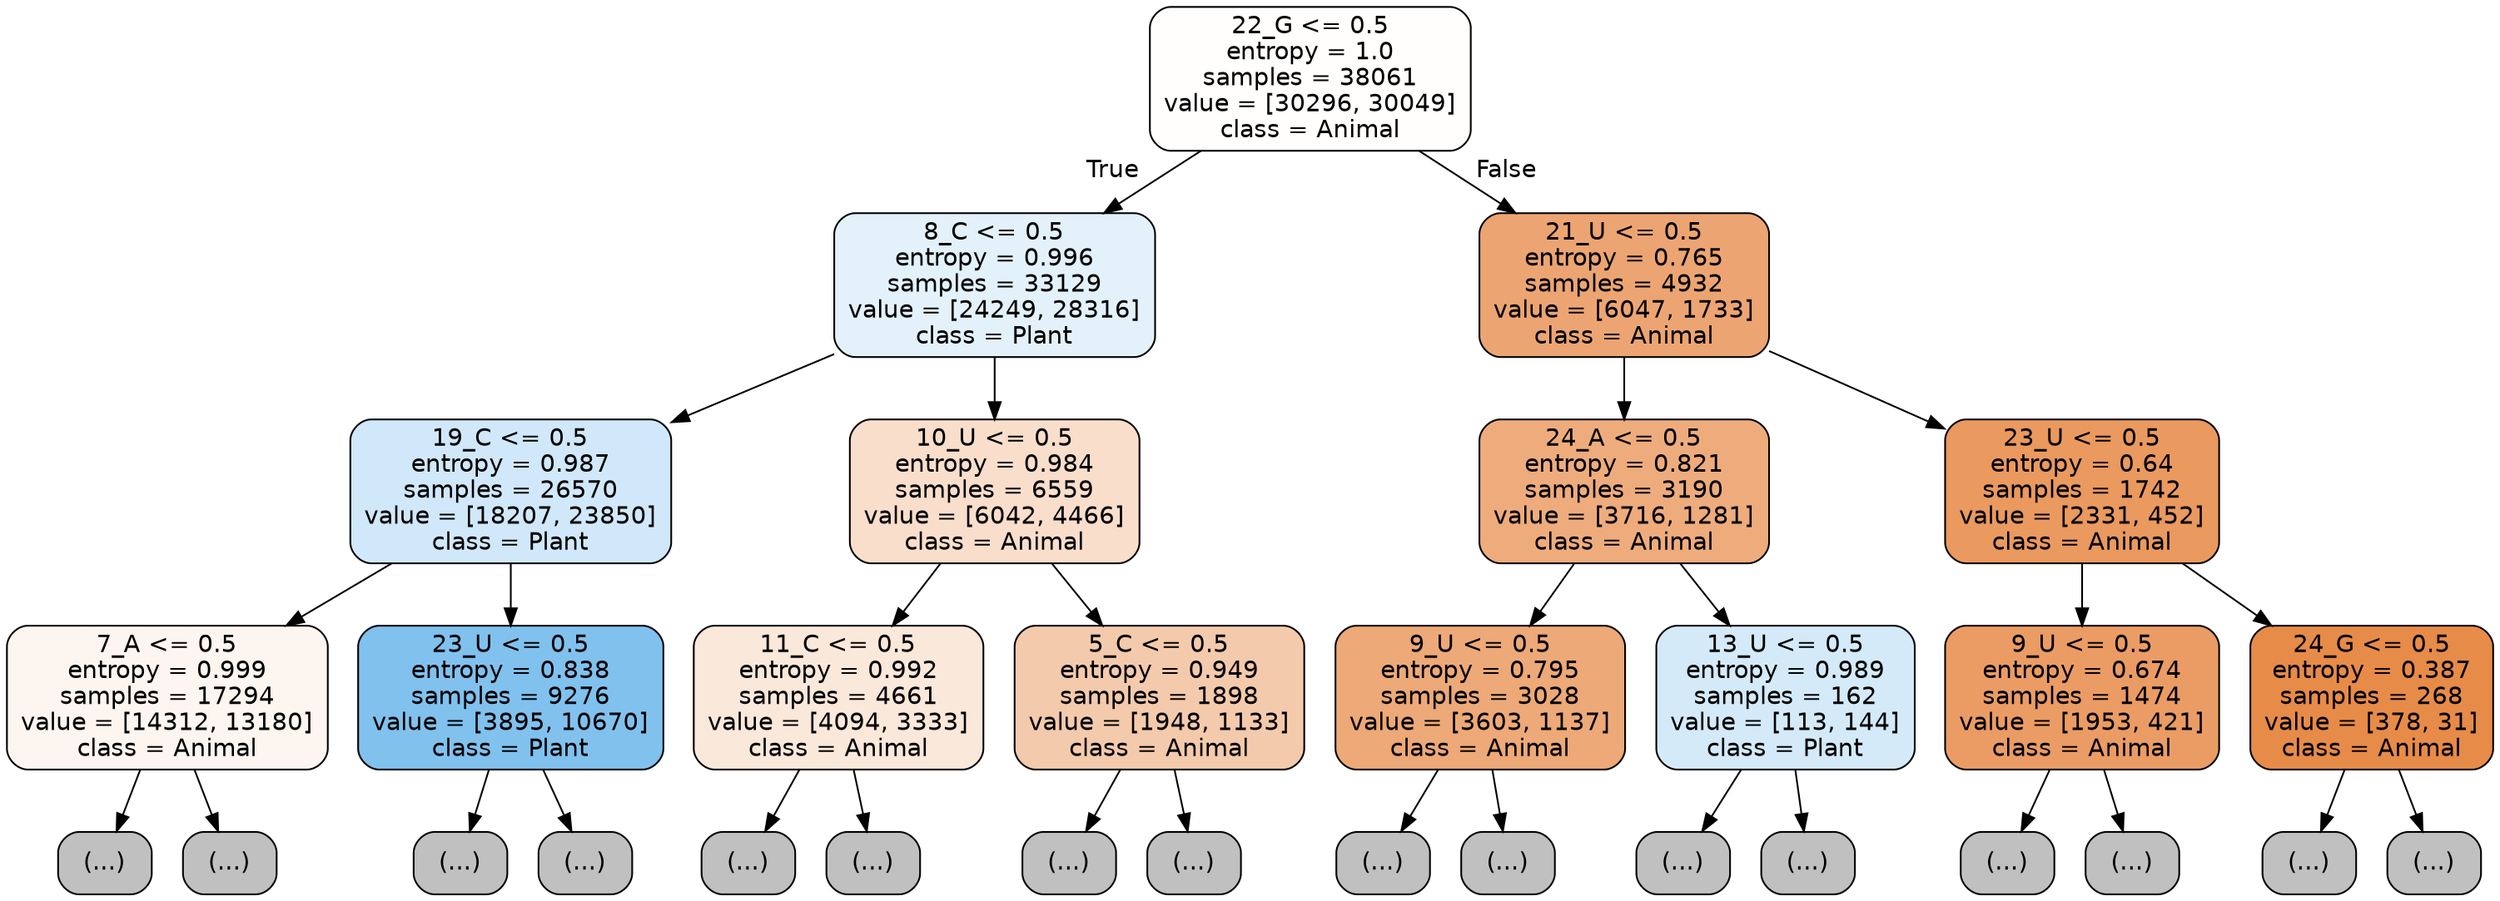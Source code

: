 digraph Tree {
node [shape=box, style="filled, rounded", color="black", fontname="helvetica"] ;
edge [fontname="helvetica"] ;
0 [label="22_G <= 0.5\nentropy = 1.0\nsamples = 38061\nvalue = [30296, 30049]\nclass = Animal", fillcolor="#fffefd"] ;
1 [label="8_C <= 0.5\nentropy = 0.996\nsamples = 33129\nvalue = [24249, 28316]\nclass = Plant", fillcolor="#e3f1fb"] ;
0 -> 1 [labeldistance=2.5, labelangle=45, headlabel="True"] ;
2 [label="19_C <= 0.5\nentropy = 0.987\nsamples = 26570\nvalue = [18207, 23850]\nclass = Plant", fillcolor="#d0e8f9"] ;
1 -> 2 ;
3 [label="7_A <= 0.5\nentropy = 0.999\nsamples = 17294\nvalue = [14312, 13180]\nclass = Animal", fillcolor="#fdf5ef"] ;
2 -> 3 ;
4 [label="(...)", fillcolor="#C0C0C0"] ;
3 -> 4 ;
6107 [label="(...)", fillcolor="#C0C0C0"] ;
3 -> 6107 ;
8422 [label="23_U <= 0.5\nentropy = 0.838\nsamples = 9276\nvalue = [3895, 10670]\nclass = Plant", fillcolor="#81c1ee"] ;
2 -> 8422 ;
8423 [label="(...)", fillcolor="#C0C0C0"] ;
8422 -> 8423 ;
11118 [label="(...)", fillcolor="#C0C0C0"] ;
8422 -> 11118 ;
11215 [label="10_U <= 0.5\nentropy = 0.984\nsamples = 6559\nvalue = [6042, 4466]\nclass = Animal", fillcolor="#f8decb"] ;
1 -> 11215 ;
11216 [label="11_C <= 0.5\nentropy = 0.992\nsamples = 4661\nvalue = [4094, 3333]\nclass = Animal", fillcolor="#fae8da"] ;
11215 -> 11216 ;
11217 [label="(...)", fillcolor="#C0C0C0"] ;
11216 -> 11217 ;
13066 [label="(...)", fillcolor="#C0C0C0"] ;
11216 -> 13066 ;
13579 [label="5_C <= 0.5\nentropy = 0.949\nsamples = 1898\nvalue = [1948, 1133]\nclass = Animal", fillcolor="#f4caac"] ;
11215 -> 13579 ;
13580 [label="(...)", fillcolor="#C0C0C0"] ;
13579 -> 13580 ;
14323 [label="(...)", fillcolor="#C0C0C0"] ;
13579 -> 14323 ;
14530 [label="21_U <= 0.5\nentropy = 0.765\nsamples = 4932\nvalue = [6047, 1733]\nclass = Animal", fillcolor="#eca572"] ;
0 -> 14530 [labeldistance=2.5, labelangle=-45, headlabel="False"] ;
14531 [label="24_A <= 0.5\nentropy = 0.821\nsamples = 3190\nvalue = [3716, 1281]\nclass = Animal", fillcolor="#eeac7d"] ;
14530 -> 14531 ;
14532 [label="9_U <= 0.5\nentropy = 0.795\nsamples = 3028\nvalue = [3603, 1137]\nclass = Animal", fillcolor="#eda977"] ;
14531 -> 14532 ;
14533 [label="(...)", fillcolor="#C0C0C0"] ;
14532 -> 14533 ;
15506 [label="(...)", fillcolor="#C0C0C0"] ;
14532 -> 15506 ;
15895 [label="13_U <= 0.5\nentropy = 0.989\nsamples = 162\nvalue = [113, 144]\nclass = Plant", fillcolor="#d4eaf9"] ;
14531 -> 15895 ;
15896 [label="(...)", fillcolor="#C0C0C0"] ;
15895 -> 15896 ;
15965 [label="(...)", fillcolor="#C0C0C0"] ;
15895 -> 15965 ;
15992 [label="23_U <= 0.5\nentropy = 0.64\nsamples = 1742\nvalue = [2331, 452]\nclass = Animal", fillcolor="#ea995f"] ;
14530 -> 15992 ;
15993 [label="9_U <= 0.5\nentropy = 0.674\nsamples = 1474\nvalue = [1953, 421]\nclass = Animal", fillcolor="#eb9c64"] ;
15992 -> 15993 ;
15994 [label="(...)", fillcolor="#C0C0C0"] ;
15993 -> 15994 ;
16389 [label="(...)", fillcolor="#C0C0C0"] ;
15993 -> 16389 ;
16536 [label="24_G <= 0.5\nentropy = 0.387\nsamples = 268\nvalue = [378, 31]\nclass = Animal", fillcolor="#e78b49"] ;
15992 -> 16536 ;
16537 [label="(...)", fillcolor="#C0C0C0"] ;
16536 -> 16537 ;
16604 [label="(...)", fillcolor="#C0C0C0"] ;
16536 -> 16604 ;
}